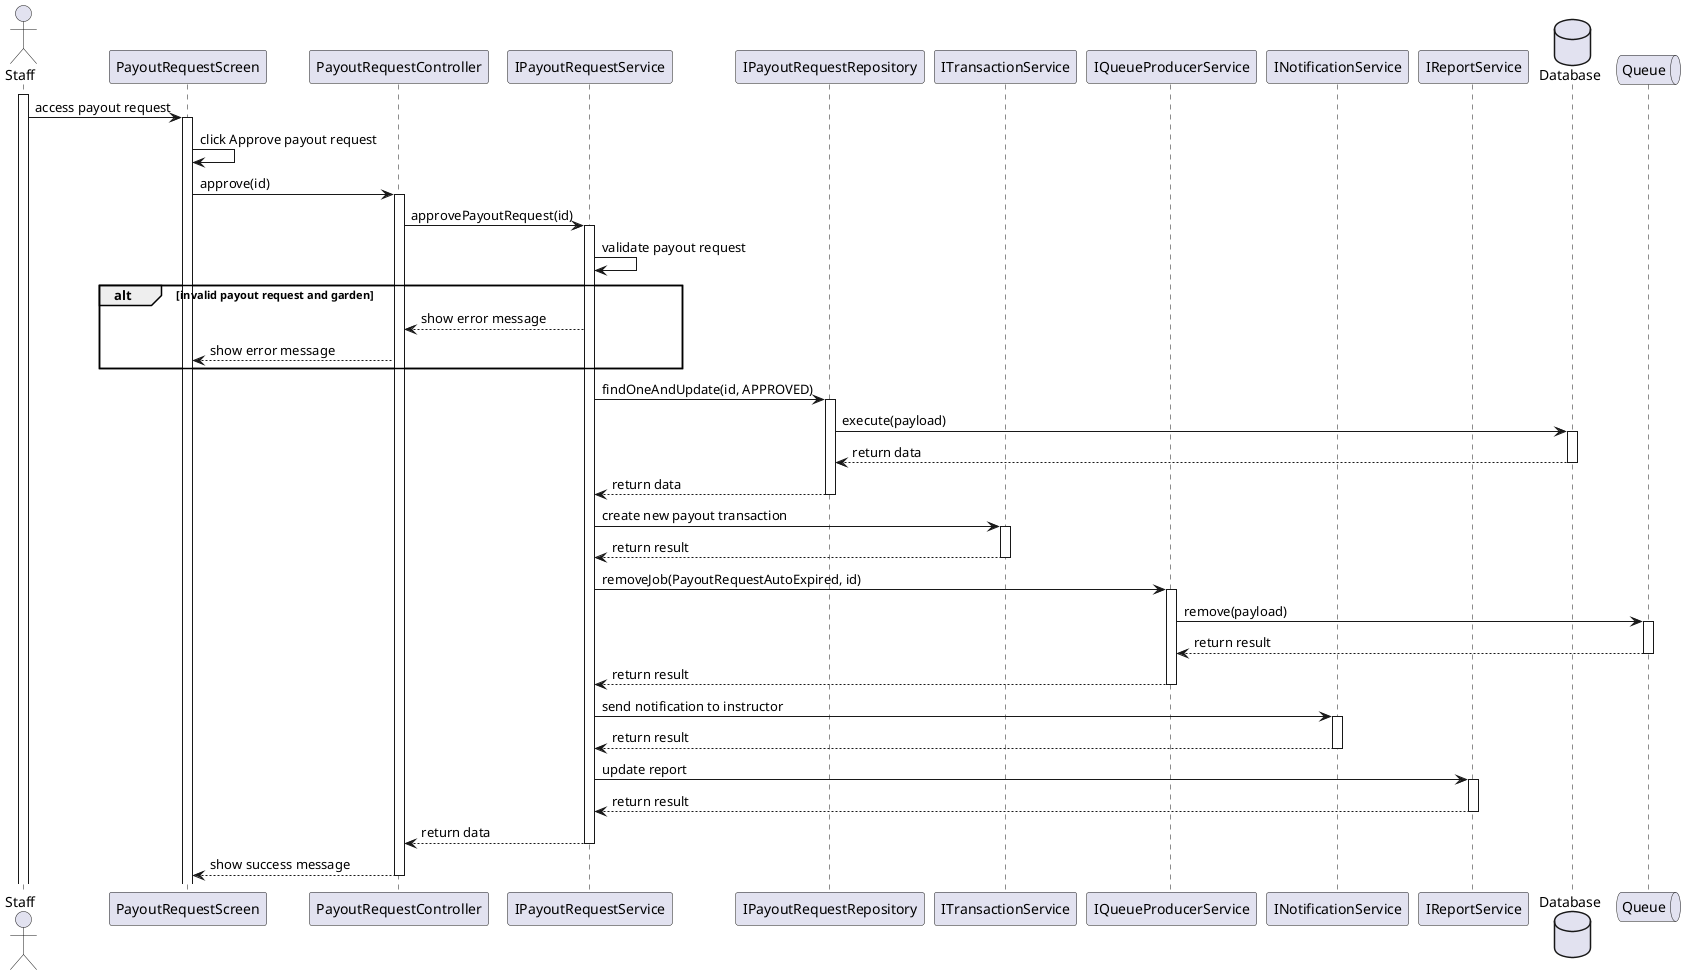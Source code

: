 @startuml
actor Staff
activate Staff

participant PayoutRequestScreen
Staff -> PayoutRequestScreen: access payout request
activate PayoutRequestScreen
PayoutRequestScreen -> PayoutRequestScreen: click Approve payout request

participant PayoutRequestController
PayoutRequestScreen -> PayoutRequestController: approve(id)
activate PayoutRequestController

participant IPayoutRequestService
PayoutRequestController -> IPayoutRequestService: approvePayoutRequest(id)
activate IPayoutRequestService

IPayoutRequestService -> IPayoutRequestService: validate payout request
alt invalid payout request and garden
    IPayoutRequestService --> PayoutRequestController: show error message
    PayoutRequestController --> PayoutRequestScreen: show error message
end

participant IPayoutRequestService
participant IPayoutRequestRepository
IPayoutRequestService -> IPayoutRequestRepository: findOneAndUpdate(id, APPROVED)
activate IPayoutRequestRepository

database Database
IPayoutRequestRepository -> Database: execute(payload)
activate Database
Database --> IPayoutRequestRepository: return data
deactivate Database

IPayoutRequestRepository --> IPayoutRequestService: return data
deactivate IPayoutRequestRepository

participant ITransactionService
IPayoutRequestService -> ITransactionService: create new payout transaction
activate ITransactionService

ITransactionService --> IPayoutRequestService: return result
deactivate ITransactionService

participant IQueueProducerService
IPayoutRequestService -> IQueueProducerService: removeJob(PayoutRequestAutoExpired, id)
activate IQueueProducerService

queue Queue
IQueueProducerService -> Queue: remove(payload)
activate Queue
Queue --> IQueueProducerService: return result
deactivate Queue

IQueueProducerService --> IPayoutRequestService: return result
deactivate IQueueProducerService

participant INotificationService
IPayoutRequestService -> INotificationService: send notification to instructor
activate INotificationService

INotificationService --> IPayoutRequestService: return result
deactivate INotificationService

participant IReportService
IPayoutRequestService -> IReportService: update report
activate IReportService

IReportService --> IPayoutRequestService: return result
deactivate IReportService

IPayoutRequestService --> PayoutRequestController: return data
deactivate IPayoutRequestService
database Database

PayoutRequestController --> PayoutRequestScreen: show success message
deactivate PayoutRequestController

queue Queue
@enduml